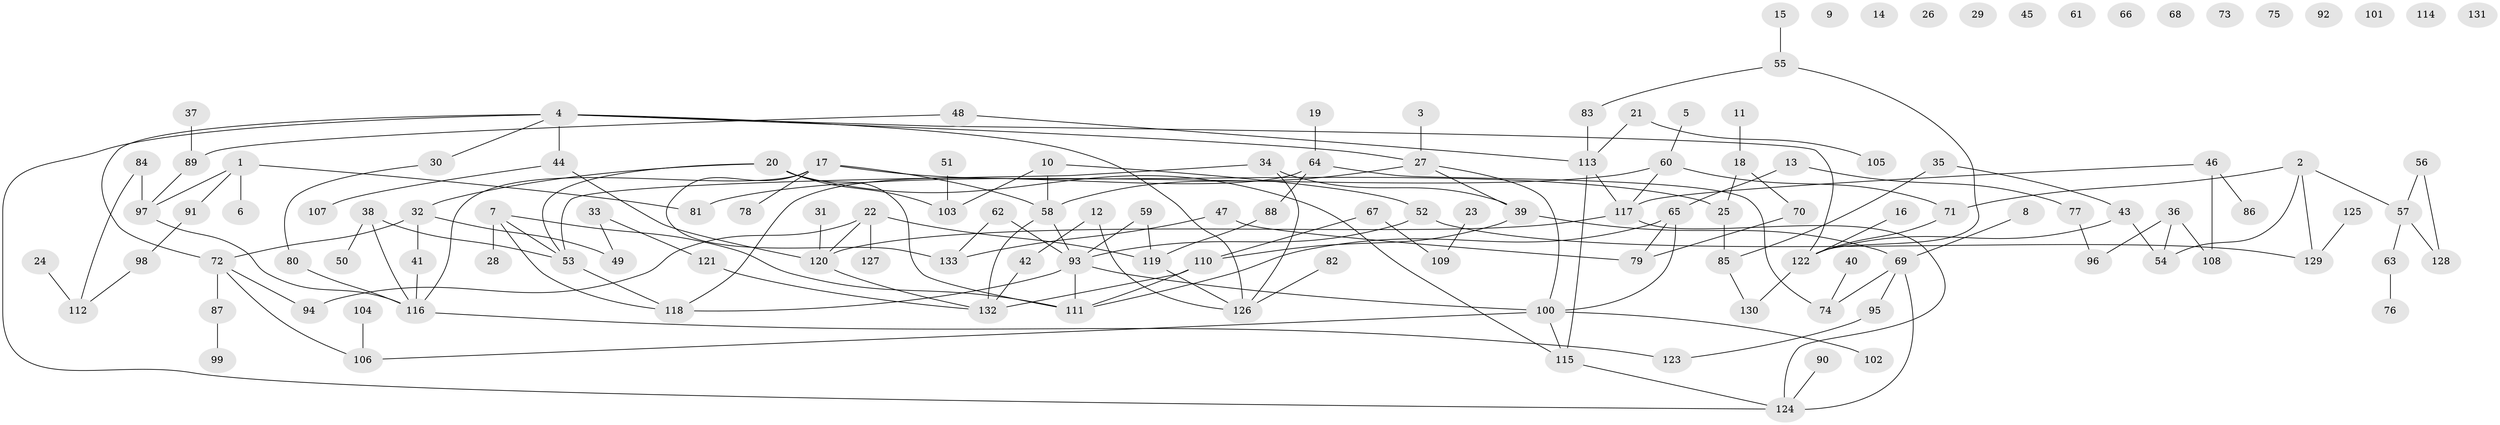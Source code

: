 // coarse degree distribution, {5: 0.03278688524590164, 1: 0.21311475409836064, 19: 0.01639344262295082, 3: 0.13114754098360656, 0: 0.22950819672131148, 9: 0.01639344262295082, 2: 0.21311475409836064, 8: 0.01639344262295082, 6: 0.04918032786885246, 10: 0.01639344262295082, 4: 0.01639344262295082, 7: 0.03278688524590164, 15: 0.01639344262295082}
// Generated by graph-tools (version 1.1) at 2025/16/03/04/25 18:16:34]
// undirected, 133 vertices, 163 edges
graph export_dot {
graph [start="1"]
  node [color=gray90,style=filled];
  1;
  2;
  3;
  4;
  5;
  6;
  7;
  8;
  9;
  10;
  11;
  12;
  13;
  14;
  15;
  16;
  17;
  18;
  19;
  20;
  21;
  22;
  23;
  24;
  25;
  26;
  27;
  28;
  29;
  30;
  31;
  32;
  33;
  34;
  35;
  36;
  37;
  38;
  39;
  40;
  41;
  42;
  43;
  44;
  45;
  46;
  47;
  48;
  49;
  50;
  51;
  52;
  53;
  54;
  55;
  56;
  57;
  58;
  59;
  60;
  61;
  62;
  63;
  64;
  65;
  66;
  67;
  68;
  69;
  70;
  71;
  72;
  73;
  74;
  75;
  76;
  77;
  78;
  79;
  80;
  81;
  82;
  83;
  84;
  85;
  86;
  87;
  88;
  89;
  90;
  91;
  92;
  93;
  94;
  95;
  96;
  97;
  98;
  99;
  100;
  101;
  102;
  103;
  104;
  105;
  106;
  107;
  108;
  109;
  110;
  111;
  112;
  113;
  114;
  115;
  116;
  117;
  118;
  119;
  120;
  121;
  122;
  123;
  124;
  125;
  126;
  127;
  128;
  129;
  130;
  131;
  132;
  133;
  1 -- 6;
  1 -- 81;
  1 -- 91;
  1 -- 97;
  2 -- 54;
  2 -- 57;
  2 -- 71;
  2 -- 129;
  3 -- 27;
  4 -- 27;
  4 -- 30;
  4 -- 44;
  4 -- 72;
  4 -- 122;
  4 -- 124;
  4 -- 126;
  5 -- 60;
  7 -- 28;
  7 -- 53;
  7 -- 111;
  7 -- 118;
  8 -- 69;
  10 -- 52;
  10 -- 58;
  10 -- 103;
  11 -- 18;
  12 -- 42;
  12 -- 126;
  13 -- 65;
  13 -- 77;
  15 -- 55;
  16 -- 122;
  17 -- 25;
  17 -- 58;
  17 -- 78;
  17 -- 116;
  17 -- 133;
  18 -- 25;
  18 -- 70;
  19 -- 64;
  20 -- 32;
  20 -- 53;
  20 -- 103;
  20 -- 111;
  20 -- 115;
  21 -- 105;
  21 -- 113;
  22 -- 94;
  22 -- 119;
  22 -- 120;
  22 -- 127;
  23 -- 109;
  24 -- 112;
  25 -- 85;
  27 -- 39;
  27 -- 58;
  27 -- 100;
  30 -- 80;
  31 -- 120;
  32 -- 41;
  32 -- 49;
  32 -- 72;
  33 -- 49;
  33 -- 121;
  34 -- 39;
  34 -- 53;
  34 -- 126;
  35 -- 43;
  35 -- 85;
  36 -- 54;
  36 -- 96;
  36 -- 108;
  37 -- 89;
  38 -- 50;
  38 -- 53;
  38 -- 116;
  39 -- 69;
  39 -- 110;
  40 -- 74;
  41 -- 116;
  42 -- 132;
  43 -- 54;
  43 -- 122;
  44 -- 107;
  44 -- 120;
  46 -- 86;
  46 -- 108;
  46 -- 117;
  47 -- 79;
  47 -- 133;
  48 -- 89;
  48 -- 113;
  51 -- 103;
  52 -- 93;
  52 -- 129;
  53 -- 118;
  55 -- 83;
  55 -- 122;
  56 -- 57;
  56 -- 128;
  57 -- 63;
  57 -- 128;
  58 -- 93;
  58 -- 132;
  59 -- 93;
  59 -- 119;
  60 -- 71;
  60 -- 81;
  60 -- 117;
  62 -- 93;
  62 -- 133;
  63 -- 76;
  64 -- 74;
  64 -- 88;
  64 -- 118;
  65 -- 79;
  65 -- 100;
  65 -- 111;
  67 -- 109;
  67 -- 110;
  69 -- 74;
  69 -- 95;
  69 -- 124;
  70 -- 79;
  71 -- 122;
  72 -- 87;
  72 -- 94;
  72 -- 106;
  77 -- 96;
  80 -- 116;
  82 -- 126;
  83 -- 113;
  84 -- 97;
  84 -- 112;
  85 -- 130;
  87 -- 99;
  88 -- 119;
  89 -- 97;
  90 -- 124;
  91 -- 98;
  93 -- 100;
  93 -- 111;
  93 -- 118;
  95 -- 123;
  97 -- 116;
  98 -- 112;
  100 -- 102;
  100 -- 106;
  100 -- 115;
  104 -- 106;
  110 -- 111;
  110 -- 132;
  113 -- 115;
  113 -- 117;
  115 -- 124;
  116 -- 123;
  117 -- 120;
  117 -- 124;
  119 -- 126;
  120 -- 132;
  121 -- 132;
  122 -- 130;
  125 -- 129;
}
